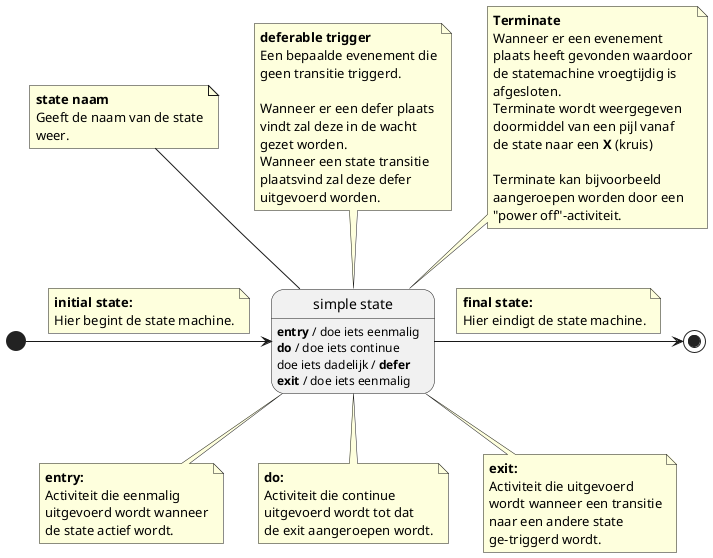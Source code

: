 @startuml
'https://plantuml.com/state-diagram

'state name
'entry
'do
'exit
'operations
'deferable triggers

'scale 350 width

state s1 as "simple state" {
    s1 : **entry** / doe iets eenmalig
    s1 : **do** / doe iets continue
    s1 : doe iets dadelijk / **defer**
    s1 : **exit** / doe iets eenmalig
}

[*] -right-> s1
note top on link
    **initial state:**
    Hier begint de state machine.
end note

s1 -right-> [*]
note top on link
    **final state:**
    Hier eindigt de state machine.
end note

note as n1
    **entry:**
    Activiteit die eenmalig
    uitgevoerd wordt wanneer
    de state actief wordt.
end note

note as n2
    **do:**
    Activiteit die continue
    uitgevoerd wordt tot dat
    de exit aangeroepen wordt.
end note

note as n3
    **exit:**
    Activiteit die uitgevoerd
    wordt wanneer een transitie
    naar een andere state
    ge-triggerd wordt.
end note

note as n4
    **state naam**
    Geeft de naam van de state
    weer.
end note

note as n5
    **deferable trigger**
    Een bepaalde evenement die
    geen transitie triggerd.

    Wanneer er een defer plaats
    vindt zal deze in de wacht
    gezet worden.
    Wanneer een state transitie
    plaatsvind zal deze defer
    uitgevoerd worden.
end note

note as n6
    **Terminate**
    Wanneer er een evenement
    plaats heeft gevonden waardoor
    de statemachine vroegtijdig is
    afgesloten.
    Terminate wordt weergegeven
    doormiddel van een pijl vanaf
    de state naar een **X** (kruis)

    Terminate kan bijvoorbeeld
    aangeroepen worden door een
    "power off"-activiteit.
end note

'n2 -[hidden]left-> n1
'n2 -[hidden]right-> n3

n1 -up-> s1
n2 -up-> s1
n3 -up-> s1

'n4 -[hidden]left-> n5
'n4 -[hidden]right-> n6

n4 -down-> s1
n5 -down-> s1
n6 -down-> s1

@enduml